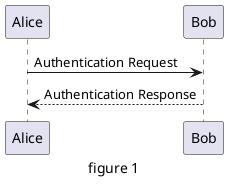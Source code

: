 ' 1.9 Title, PlantUML Language Reference Guide (V8037, pp. 6-7)
@startuml
caption figure 1

Alice -> Bob: Authentication Request
Bob --> Alice: Authentication Response

@enduml
